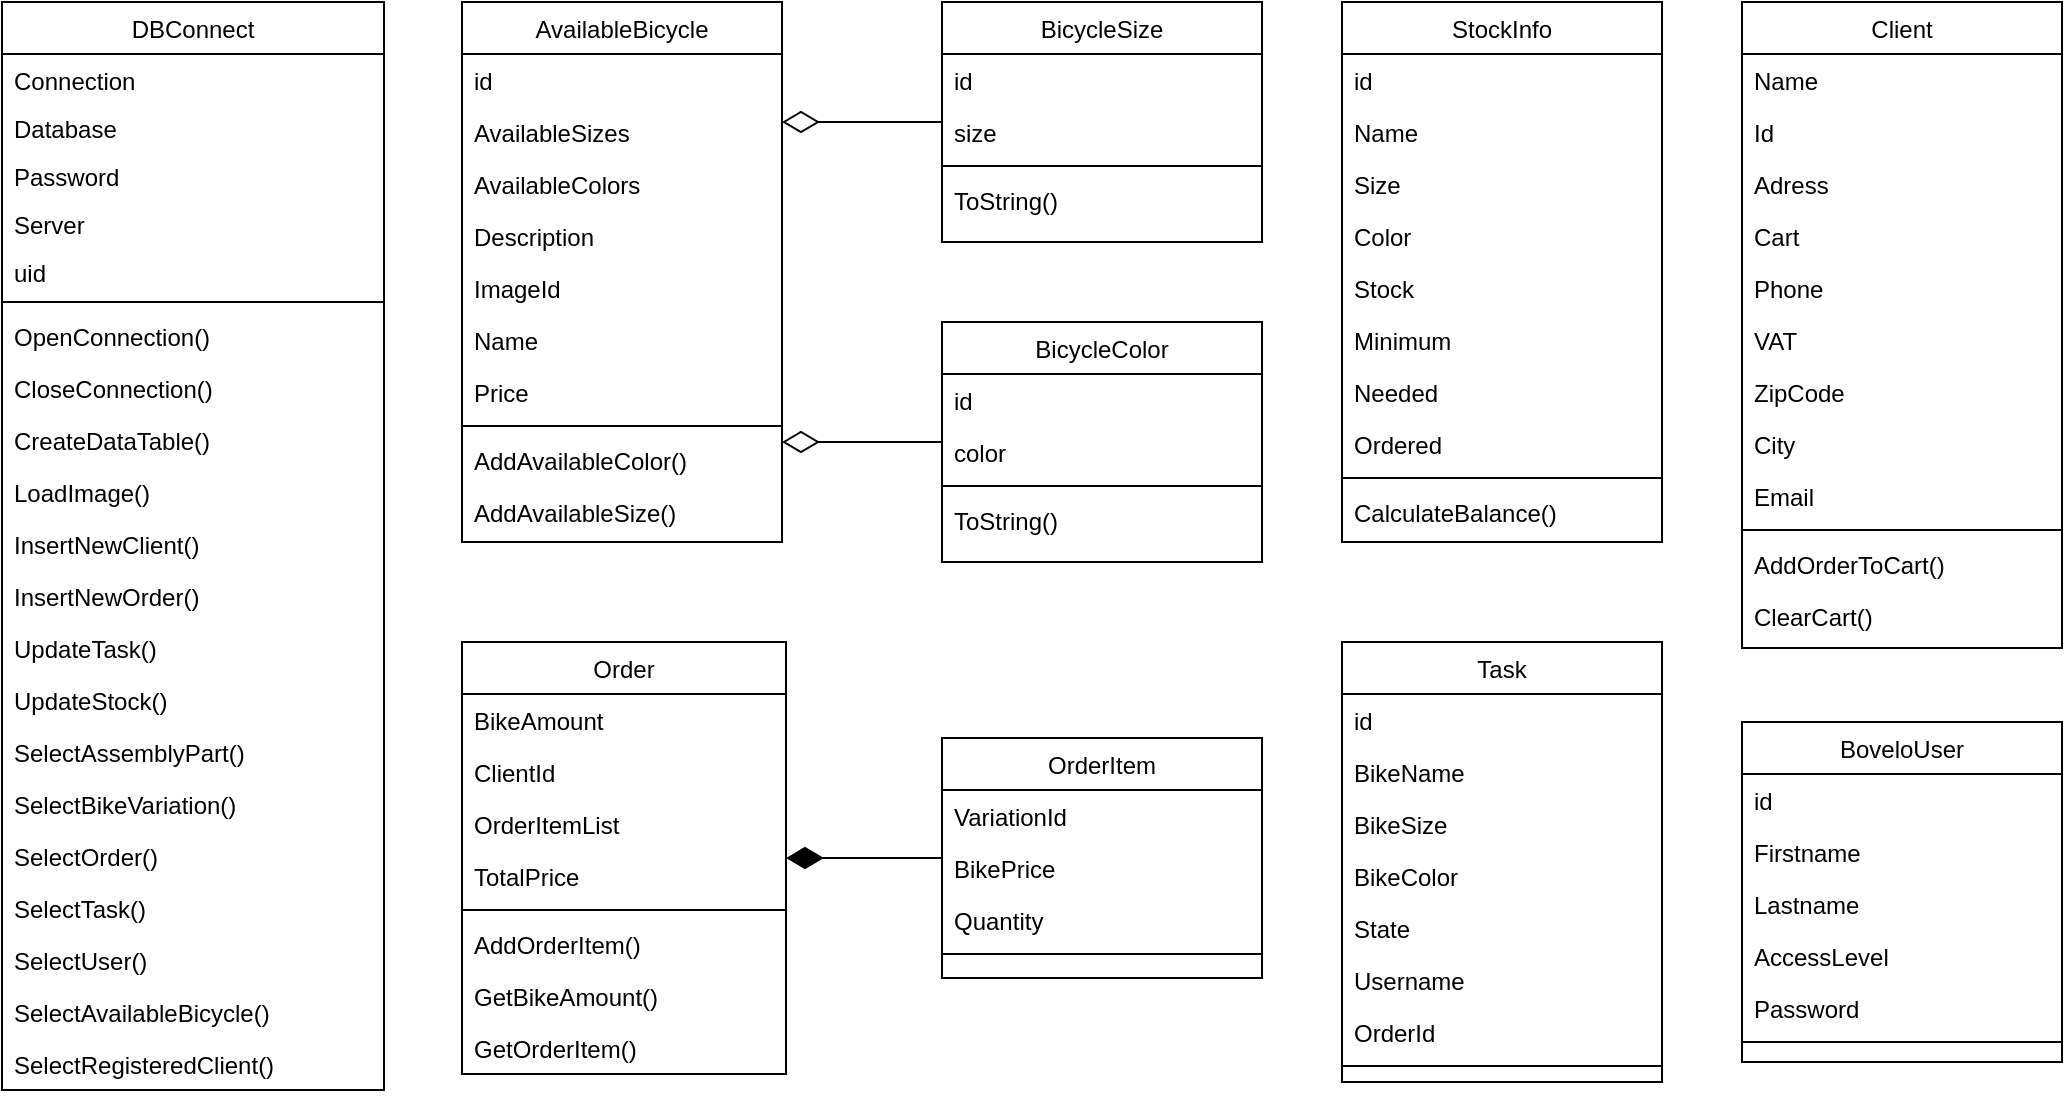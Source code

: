 <mxfile version="14.7.6" type="device"><diagram id="TsuMjqk_o8t8ko3_EDHS" name="Page-1"><mxGraphModel dx="2249" dy="794" grid="1" gridSize="10" guides="1" tooltips="1" connect="1" arrows="1" fold="1" page="1" pageScale="1" pageWidth="827" pageHeight="1169" math="0" shadow="0"><root><mxCell id="0"/><mxCell id="1" parent="0"/><mxCell id="QG2_ryyLEY-8s9da29vv-2" value="AvailableBicycle" style="swimlane;fontStyle=0;align=center;verticalAlign=top;childLayout=stackLayout;horizontal=1;startSize=26;horizontalStack=0;resizeParent=1;resizeLast=0;collapsible=1;marginBottom=0;rounded=0;shadow=0;strokeWidth=1;" parent="1" vertex="1"><mxGeometry x="-440" y="40" width="160" height="270" as="geometry"><mxRectangle x="230" y="140" width="160" height="26" as="alternateBounds"/></mxGeometry></mxCell><mxCell id="QG2_ryyLEY-8s9da29vv-3" value="id" style="text;align=left;verticalAlign=top;spacingLeft=4;spacingRight=4;overflow=hidden;rotatable=0;points=[[0,0.5],[1,0.5]];portConstraint=eastwest;" parent="QG2_ryyLEY-8s9da29vv-2" vertex="1"><mxGeometry y="26" width="160" height="26" as="geometry"/></mxCell><mxCell id="QG2_ryyLEY-8s9da29vv-4" value="AvailableSizes" style="text;align=left;verticalAlign=top;spacingLeft=4;spacingRight=4;overflow=hidden;rotatable=0;points=[[0,0.5],[1,0.5]];portConstraint=eastwest;rounded=0;shadow=0;html=0;" parent="QG2_ryyLEY-8s9da29vv-2" vertex="1"><mxGeometry y="52" width="160" height="26" as="geometry"/></mxCell><mxCell id="QG2_ryyLEY-8s9da29vv-5" value="AvailableColors" style="text;align=left;verticalAlign=top;spacingLeft=4;spacingRight=4;overflow=hidden;rotatable=0;points=[[0,0.5],[1,0.5]];portConstraint=eastwest;rounded=0;shadow=0;html=0;" parent="QG2_ryyLEY-8s9da29vv-2" vertex="1"><mxGeometry y="78" width="160" height="26" as="geometry"/></mxCell><mxCell id="QG2_ryyLEY-8s9da29vv-6" value="Description" style="text;align=left;verticalAlign=top;spacingLeft=4;spacingRight=4;overflow=hidden;rotatable=0;points=[[0,0.5],[1,0.5]];portConstraint=eastwest;rounded=0;shadow=0;html=0;" parent="QG2_ryyLEY-8s9da29vv-2" vertex="1"><mxGeometry y="104" width="160" height="26" as="geometry"/></mxCell><mxCell id="QG2_ryyLEY-8s9da29vv-7" value="ImageId" style="text;align=left;verticalAlign=top;spacingLeft=4;spacingRight=4;overflow=hidden;rotatable=0;points=[[0,0.5],[1,0.5]];portConstraint=eastwest;rounded=0;shadow=0;html=0;" parent="QG2_ryyLEY-8s9da29vv-2" vertex="1"><mxGeometry y="130" width="160" height="26" as="geometry"/></mxCell><mxCell id="QG2_ryyLEY-8s9da29vv-8" value="Name" style="text;align=left;verticalAlign=top;spacingLeft=4;spacingRight=4;overflow=hidden;rotatable=0;points=[[0,0.5],[1,0.5]];portConstraint=eastwest;rounded=0;shadow=0;html=0;" parent="QG2_ryyLEY-8s9da29vv-2" vertex="1"><mxGeometry y="156" width="160" height="26" as="geometry"/></mxCell><mxCell id="QG2_ryyLEY-8s9da29vv-9" value="Price" style="text;align=left;verticalAlign=top;spacingLeft=4;spacingRight=4;overflow=hidden;rotatable=0;points=[[0,0.5],[1,0.5]];portConstraint=eastwest;rounded=0;shadow=0;html=0;" parent="QG2_ryyLEY-8s9da29vv-2" vertex="1"><mxGeometry y="182" width="160" height="26" as="geometry"/></mxCell><mxCell id="QG2_ryyLEY-8s9da29vv-10" value="" style="line;html=1;strokeWidth=1;align=left;verticalAlign=middle;spacingTop=-1;spacingLeft=3;spacingRight=3;rotatable=0;labelPosition=right;points=[];portConstraint=eastwest;" parent="QG2_ryyLEY-8s9da29vv-2" vertex="1"><mxGeometry y="208" width="160" height="8" as="geometry"/></mxCell><mxCell id="0ALVkSoYf7D5jNdclY_--37" value="AddAvailableColor()" style="text;align=left;verticalAlign=top;spacingLeft=4;spacingRight=4;overflow=hidden;rotatable=0;points=[[0,0.5],[1,0.5]];portConstraint=eastwest;rounded=0;shadow=0;html=0;" parent="QG2_ryyLEY-8s9da29vv-2" vertex="1"><mxGeometry y="216" width="160" height="26" as="geometry"/></mxCell><mxCell id="0ALVkSoYf7D5jNdclY_--38" value="AddAvailableSize()" style="text;align=left;verticalAlign=top;spacingLeft=4;spacingRight=4;overflow=hidden;rotatable=0;points=[[0,0.5],[1,0.5]];portConstraint=eastwest;rounded=0;shadow=0;html=0;" parent="QG2_ryyLEY-8s9da29vv-2" vertex="1"><mxGeometry y="242" width="160" height="26" as="geometry"/></mxCell><mxCell id="QG2_ryyLEY-8s9da29vv-13" value="Client" style="swimlane;fontStyle=0;align=center;verticalAlign=top;childLayout=stackLayout;horizontal=1;startSize=26;horizontalStack=0;resizeParent=1;resizeLast=0;collapsible=1;marginBottom=0;rounded=0;shadow=0;strokeWidth=1;" parent="1" vertex="1"><mxGeometry x="200" y="40" width="160" height="323" as="geometry"><mxRectangle x="130" y="380" width="160" height="26" as="alternateBounds"/></mxGeometry></mxCell><mxCell id="QG2_ryyLEY-8s9da29vv-14" value="Name" style="text;align=left;verticalAlign=top;spacingLeft=4;spacingRight=4;overflow=hidden;rotatable=0;points=[[0,0.5],[1,0.5]];portConstraint=eastwest;" parent="QG2_ryyLEY-8s9da29vv-13" vertex="1"><mxGeometry y="26" width="160" height="26" as="geometry"/></mxCell><mxCell id="QG2_ryyLEY-8s9da29vv-15" value="Id" style="text;align=left;verticalAlign=top;spacingLeft=4;spacingRight=4;overflow=hidden;rotatable=0;points=[[0,0.5],[1,0.5]];portConstraint=eastwest;rounded=0;shadow=0;html=0;" parent="QG2_ryyLEY-8s9da29vv-13" vertex="1"><mxGeometry y="52" width="160" height="26" as="geometry"/></mxCell><mxCell id="QG2_ryyLEY-8s9da29vv-16" value="Adress" style="text;align=left;verticalAlign=top;spacingLeft=4;spacingRight=4;overflow=hidden;rotatable=0;points=[[0,0.5],[1,0.5]];portConstraint=eastwest;rounded=0;shadow=0;html=0;" parent="QG2_ryyLEY-8s9da29vv-13" vertex="1"><mxGeometry y="78" width="160" height="26" as="geometry"/></mxCell><mxCell id="0ALVkSoYf7D5jNdclY_--29" value="Cart" style="text;align=left;verticalAlign=top;spacingLeft=4;spacingRight=4;overflow=hidden;rotatable=0;points=[[0,0.5],[1,0.5]];portConstraint=eastwest;" parent="QG2_ryyLEY-8s9da29vv-13" vertex="1"><mxGeometry y="104" width="160" height="26" as="geometry"/></mxCell><mxCell id="0ALVkSoYf7D5jNdclY_--30" value="Phone" style="text;align=left;verticalAlign=top;spacingLeft=4;spacingRight=4;overflow=hidden;rotatable=0;points=[[0,0.5],[1,0.5]];portConstraint=eastwest;" parent="QG2_ryyLEY-8s9da29vv-13" vertex="1"><mxGeometry y="130" width="160" height="26" as="geometry"/></mxCell><mxCell id="0ALVkSoYf7D5jNdclY_--31" value="VAT" style="text;align=left;verticalAlign=top;spacingLeft=4;spacingRight=4;overflow=hidden;rotatable=0;points=[[0,0.5],[1,0.5]];portConstraint=eastwest;" parent="QG2_ryyLEY-8s9da29vv-13" vertex="1"><mxGeometry y="156" width="160" height="26" as="geometry"/></mxCell><mxCell id="0ALVkSoYf7D5jNdclY_--32" value="ZipCode" style="text;align=left;verticalAlign=top;spacingLeft=4;spacingRight=4;overflow=hidden;rotatable=0;points=[[0,0.5],[1,0.5]];portConstraint=eastwest;" parent="QG2_ryyLEY-8s9da29vv-13" vertex="1"><mxGeometry y="182" width="160" height="26" as="geometry"/></mxCell><mxCell id="0ALVkSoYf7D5jNdclY_--33" value="City" style="text;align=left;verticalAlign=top;spacingLeft=4;spacingRight=4;overflow=hidden;rotatable=0;points=[[0,0.5],[1,0.5]];portConstraint=eastwest;" parent="QG2_ryyLEY-8s9da29vv-13" vertex="1"><mxGeometry y="208" width="160" height="26" as="geometry"/></mxCell><mxCell id="0ALVkSoYf7D5jNdclY_--34" value="Email" style="text;align=left;verticalAlign=top;spacingLeft=4;spacingRight=4;overflow=hidden;rotatable=0;points=[[0,0.5],[1,0.5]];portConstraint=eastwest;" parent="QG2_ryyLEY-8s9da29vv-13" vertex="1"><mxGeometry y="234" width="160" height="26" as="geometry"/></mxCell><mxCell id="QG2_ryyLEY-8s9da29vv-23" value="" style="line;html=1;strokeWidth=1;align=left;verticalAlign=middle;spacingTop=-1;spacingLeft=3;spacingRight=3;rotatable=0;labelPosition=right;points=[];portConstraint=eastwest;" parent="QG2_ryyLEY-8s9da29vv-13" vertex="1"><mxGeometry y="260" width="160" height="8" as="geometry"/></mxCell><mxCell id="0ALVkSoYf7D5jNdclY_--35" value="AddOrderToCart()" style="text;align=left;verticalAlign=top;spacingLeft=4;spacingRight=4;overflow=hidden;rotatable=0;points=[[0,0.5],[1,0.5]];portConstraint=eastwest;" parent="QG2_ryyLEY-8s9da29vv-13" vertex="1"><mxGeometry y="268" width="160" height="26" as="geometry"/></mxCell><mxCell id="0ALVkSoYf7D5jNdclY_--36" value="ClearCart()" style="text;align=left;verticalAlign=top;spacingLeft=4;spacingRight=4;overflow=hidden;rotatable=0;points=[[0,0.5],[1,0.5]];portConstraint=eastwest;" parent="QG2_ryyLEY-8s9da29vv-13" vertex="1"><mxGeometry y="294" width="160" height="26" as="geometry"/></mxCell><mxCell id="QG2_ryyLEY-8s9da29vv-26" value="OrderItem" style="swimlane;fontStyle=0;align=center;verticalAlign=top;childLayout=stackLayout;horizontal=1;startSize=26;horizontalStack=0;resizeParent=1;resizeLast=0;collapsible=1;marginBottom=0;rounded=0;shadow=0;strokeWidth=1;" parent="1" vertex="1"><mxGeometry x="-200" y="408" width="160" height="120" as="geometry"><mxRectangle x="550" y="140" width="160" height="26" as="alternateBounds"/></mxGeometry></mxCell><mxCell id="QG2_ryyLEY-8s9da29vv-27" value="VariationId" style="text;align=left;verticalAlign=top;spacingLeft=4;spacingRight=4;overflow=hidden;rotatable=0;points=[[0,0.5],[1,0.5]];portConstraint=eastwest;rounded=0;shadow=0;html=0;" parent="QG2_ryyLEY-8s9da29vv-26" vertex="1"><mxGeometry y="26" width="160" height="26" as="geometry"/></mxCell><mxCell id="QG2_ryyLEY-8s9da29vv-28" value="BikePrice" style="text;align=left;verticalAlign=top;spacingLeft=4;spacingRight=4;overflow=hidden;rotatable=0;points=[[0,0.5],[1,0.5]];portConstraint=eastwest;rounded=0;shadow=0;html=0;" parent="QG2_ryyLEY-8s9da29vv-26" vertex="1"><mxGeometry y="52" width="160" height="26" as="geometry"/></mxCell><mxCell id="QG2_ryyLEY-8s9da29vv-30" value="Quantity" style="text;align=left;verticalAlign=top;spacingLeft=4;spacingRight=4;overflow=hidden;rotatable=0;points=[[0,0.5],[1,0.5]];portConstraint=eastwest;" parent="QG2_ryyLEY-8s9da29vv-26" vertex="1"><mxGeometry y="78" width="160" height="26" as="geometry"/></mxCell><mxCell id="QG2_ryyLEY-8s9da29vv-33" value="" style="line;html=1;strokeWidth=1;align=left;verticalAlign=middle;spacingTop=-1;spacingLeft=3;spacingRight=3;rotatable=0;labelPosition=right;points=[];portConstraint=eastwest;" parent="QG2_ryyLEY-8s9da29vv-26" vertex="1"><mxGeometry y="104" width="160" height="8" as="geometry"/></mxCell><mxCell id="wC6MNyjs0IfiuCmdOEDi-1" style="edgeStyle=orthogonalEdgeStyle;rounded=0;orthogonalLoop=1;jettySize=auto;html=1;endArrow=none;endFill=0;startArrow=diamondThin;startFill=1;startSize=16;" parent="1" source="QG2_ryyLEY-8s9da29vv-34" target="QG2_ryyLEY-8s9da29vv-26" edge="1"><mxGeometry relative="1" as="geometry"/></mxCell><mxCell id="QG2_ryyLEY-8s9da29vv-34" value="Order" style="swimlane;fontStyle=0;align=center;verticalAlign=top;childLayout=stackLayout;horizontal=1;startSize=26;horizontalStack=0;resizeParent=1;resizeLast=0;collapsible=1;marginBottom=0;rounded=0;shadow=0;strokeWidth=1;" parent="1" vertex="1"><mxGeometry x="-440" y="360" width="162" height="216" as="geometry"><mxRectangle x="550" y="140" width="160" height="26" as="alternateBounds"/></mxGeometry></mxCell><mxCell id="QG2_ryyLEY-8s9da29vv-35" value="BikeAmount" style="text;align=left;verticalAlign=top;spacingLeft=4;spacingRight=4;overflow=hidden;rotatable=0;points=[[0,0.5],[1,0.5]];portConstraint=eastwest;rounded=0;shadow=0;html=0;" parent="QG2_ryyLEY-8s9da29vv-34" vertex="1"><mxGeometry y="26" width="162" height="26" as="geometry"/></mxCell><mxCell id="0ALVkSoYf7D5jNdclY_--18" value="ClientId" style="text;align=left;verticalAlign=top;spacingLeft=4;spacingRight=4;overflow=hidden;rotatable=0;points=[[0,0.5],[1,0.5]];portConstraint=eastwest;rounded=0;shadow=0;html=0;" parent="QG2_ryyLEY-8s9da29vv-34" vertex="1"><mxGeometry y="52" width="162" height="26" as="geometry"/></mxCell><mxCell id="0ALVkSoYf7D5jNdclY_--19" value="OrderItemList" style="text;align=left;verticalAlign=top;spacingLeft=4;spacingRight=4;overflow=hidden;rotatable=0;points=[[0,0.5],[1,0.5]];portConstraint=eastwest;rounded=0;shadow=0;html=0;" parent="QG2_ryyLEY-8s9da29vv-34" vertex="1"><mxGeometry y="78" width="162" height="26" as="geometry"/></mxCell><mxCell id="QG2_ryyLEY-8s9da29vv-38" value="TotalPrice" style="text;align=left;verticalAlign=top;spacingLeft=4;spacingRight=4;overflow=hidden;rotatable=0;points=[[0,0.5],[1,0.5]];portConstraint=eastwest;rounded=0;shadow=0;html=0;" parent="QG2_ryyLEY-8s9da29vv-34" vertex="1"><mxGeometry y="104" width="162" height="26" as="geometry"/></mxCell><mxCell id="QG2_ryyLEY-8s9da29vv-39" value="" style="line;html=1;strokeWidth=1;align=left;verticalAlign=middle;spacingTop=-1;spacingLeft=3;spacingRight=3;rotatable=0;labelPosition=right;points=[];portConstraint=eastwest;" parent="QG2_ryyLEY-8s9da29vv-34" vertex="1"><mxGeometry y="130" width="162" height="8" as="geometry"/></mxCell><mxCell id="0ALVkSoYf7D5jNdclY_--20" value="AddOrderItem()" style="text;align=left;verticalAlign=top;spacingLeft=4;spacingRight=4;overflow=hidden;rotatable=0;points=[[0,0.5],[1,0.5]];portConstraint=eastwest;rounded=0;shadow=0;html=0;" parent="QG2_ryyLEY-8s9da29vv-34" vertex="1"><mxGeometry y="138" width="162" height="26" as="geometry"/></mxCell><mxCell id="0ALVkSoYf7D5jNdclY_--21" value="GetBikeAmount()" style="text;align=left;verticalAlign=top;spacingLeft=4;spacingRight=4;overflow=hidden;rotatable=0;points=[[0,0.5],[1,0.5]];portConstraint=eastwest;rounded=0;shadow=0;html=0;" parent="QG2_ryyLEY-8s9da29vv-34" vertex="1"><mxGeometry y="164" width="162" height="26" as="geometry"/></mxCell><mxCell id="0ALVkSoYf7D5jNdclY_--22" value="GetOrderItem()" style="text;align=left;verticalAlign=top;spacingLeft=4;spacingRight=4;overflow=hidden;rotatable=0;points=[[0,0.5],[1,0.5]];portConstraint=eastwest;rounded=0;shadow=0;html=0;" parent="QG2_ryyLEY-8s9da29vv-34" vertex="1"><mxGeometry y="190" width="162" height="26" as="geometry"/></mxCell><mxCell id="QG2_ryyLEY-8s9da29vv-43" value="BoveloUser" style="swimlane;fontStyle=0;align=center;verticalAlign=top;childLayout=stackLayout;horizontal=1;startSize=26;horizontalStack=0;resizeParent=1;resizeLast=0;collapsible=1;marginBottom=0;rounded=0;shadow=0;strokeWidth=1;" parent="1" vertex="1"><mxGeometry x="200" y="400" width="160" height="170" as="geometry"><mxRectangle x="130" y="380" width="160" height="26" as="alternateBounds"/></mxGeometry></mxCell><mxCell id="QG2_ryyLEY-8s9da29vv-46" value="id" style="text;align=left;verticalAlign=top;spacingLeft=4;spacingRight=4;overflow=hidden;rotatable=0;points=[[0,0.5],[1,0.5]];portConstraint=eastwest;rounded=0;shadow=0;html=0;" parent="QG2_ryyLEY-8s9da29vv-43" vertex="1"><mxGeometry y="26" width="160" height="26" as="geometry"/></mxCell><mxCell id="QG2_ryyLEY-8s9da29vv-44" value="Firstname" style="text;align=left;verticalAlign=top;spacingLeft=4;spacingRight=4;overflow=hidden;rotatable=0;points=[[0,0.5],[1,0.5]];portConstraint=eastwest;" parent="QG2_ryyLEY-8s9da29vv-43" vertex="1"><mxGeometry y="52" width="160" height="26" as="geometry"/></mxCell><mxCell id="0ALVkSoYf7D5jNdclY_--27" value="Lastname" style="text;align=left;verticalAlign=top;spacingLeft=4;spacingRight=4;overflow=hidden;rotatable=0;points=[[0,0.5],[1,0.5]];portConstraint=eastwest;" parent="QG2_ryyLEY-8s9da29vv-43" vertex="1"><mxGeometry y="78" width="160" height="26" as="geometry"/></mxCell><mxCell id="0ALVkSoYf7D5jNdclY_--28" value="AccessLevel" style="text;align=left;verticalAlign=top;spacingLeft=4;spacingRight=4;overflow=hidden;rotatable=0;points=[[0,0.5],[1,0.5]];portConstraint=eastwest;" parent="QG2_ryyLEY-8s9da29vv-43" vertex="1"><mxGeometry y="104" width="160" height="26" as="geometry"/></mxCell><mxCell id="QG2_ryyLEY-8s9da29vv-48" value="Password" style="text;align=left;verticalAlign=top;spacingLeft=4;spacingRight=4;overflow=hidden;rotatable=0;points=[[0,0.5],[1,0.5]];portConstraint=eastwest;rounded=0;shadow=0;html=0;" parent="QG2_ryyLEY-8s9da29vv-43" vertex="1"><mxGeometry y="130" width="160" height="26" as="geometry"/></mxCell><mxCell id="QG2_ryyLEY-8s9da29vv-49" value="" style="line;html=1;strokeWidth=1;align=left;verticalAlign=middle;spacingTop=-1;spacingLeft=3;spacingRight=3;rotatable=0;labelPosition=right;points=[];portConstraint=eastwest;" parent="QG2_ryyLEY-8s9da29vv-43" vertex="1"><mxGeometry y="156" width="160" height="8" as="geometry"/></mxCell><mxCell id="QG2_ryyLEY-8s9da29vv-75" value="Task" style="swimlane;fontStyle=0;align=center;verticalAlign=top;childLayout=stackLayout;horizontal=1;startSize=26;horizontalStack=0;resizeParent=1;resizeLast=0;collapsible=1;marginBottom=0;rounded=0;shadow=0;strokeWidth=1;" parent="1" vertex="1"><mxGeometry y="360" width="160" height="220" as="geometry"><mxRectangle x="130" y="380" width="160" height="26" as="alternateBounds"/></mxGeometry></mxCell><mxCell id="0ALVkSoYf7D5jNdclY_--24" value="id" style="text;align=left;verticalAlign=top;spacingLeft=4;spacingRight=4;overflow=hidden;rotatable=0;points=[[0,0.5],[1,0.5]];portConstraint=eastwest;rounded=0;shadow=0;html=0;" parent="QG2_ryyLEY-8s9da29vv-75" vertex="1"><mxGeometry y="26" width="160" height="26" as="geometry"/></mxCell><mxCell id="0ALVkSoYf7D5jNdclY_--23" value="BikeName" style="text;align=left;verticalAlign=top;spacingLeft=4;spacingRight=4;overflow=hidden;rotatable=0;points=[[0,0.5],[1,0.5]];portConstraint=eastwest;" parent="QG2_ryyLEY-8s9da29vv-75" vertex="1"><mxGeometry y="52" width="160" height="26" as="geometry"/></mxCell><mxCell id="QG2_ryyLEY-8s9da29vv-78" value="BikeSize" style="text;align=left;verticalAlign=top;spacingLeft=4;spacingRight=4;overflow=hidden;rotatable=0;points=[[0,0.5],[1,0.5]];portConstraint=eastwest;rounded=0;shadow=0;html=0;" parent="QG2_ryyLEY-8s9da29vv-75" vertex="1"><mxGeometry y="78" width="160" height="26" as="geometry"/></mxCell><mxCell id="QG2_ryyLEY-8s9da29vv-76" value="BikeColor" style="text;align=left;verticalAlign=top;spacingLeft=4;spacingRight=4;overflow=hidden;rotatable=0;points=[[0,0.5],[1,0.5]];portConstraint=eastwest;" parent="QG2_ryyLEY-8s9da29vv-75" vertex="1"><mxGeometry y="104" width="160" height="26" as="geometry"/></mxCell><mxCell id="0ALVkSoYf7D5jNdclY_--25" value="State" style="text;align=left;verticalAlign=top;spacingLeft=4;spacingRight=4;overflow=hidden;rotatable=0;points=[[0,0.5],[1,0.5]];portConstraint=eastwest;rounded=0;shadow=0;html=0;" parent="QG2_ryyLEY-8s9da29vv-75" vertex="1"><mxGeometry y="130" width="160" height="26" as="geometry"/></mxCell><mxCell id="0ALVkSoYf7D5jNdclY_--26" value="Username" style="text;align=left;verticalAlign=top;spacingLeft=4;spacingRight=4;overflow=hidden;rotatable=0;points=[[0,0.5],[1,0.5]];portConstraint=eastwest;rounded=0;shadow=0;html=0;" parent="QG2_ryyLEY-8s9da29vv-75" vertex="1"><mxGeometry y="156" width="160" height="26" as="geometry"/></mxCell><mxCell id="QG2_ryyLEY-8s9da29vv-82" value="OrderId" style="text;align=left;verticalAlign=top;spacingLeft=4;spacingRight=4;overflow=hidden;rotatable=0;points=[[0,0.5],[1,0.5]];portConstraint=eastwest;rounded=0;shadow=0;html=0;" parent="QG2_ryyLEY-8s9da29vv-75" vertex="1"><mxGeometry y="182" width="160" height="26" as="geometry"/></mxCell><mxCell id="QG2_ryyLEY-8s9da29vv-83" value="" style="line;html=1;strokeWidth=1;align=left;verticalAlign=middle;spacingTop=-1;spacingLeft=3;spacingRight=3;rotatable=0;labelPosition=right;points=[];portConstraint=eastwest;" parent="QG2_ryyLEY-8s9da29vv-75" vertex="1"><mxGeometry y="208" width="160" height="8" as="geometry"/></mxCell><mxCell id="0ALVkSoYf7D5jNdclY_--1" value="StockInfo" style="swimlane;fontStyle=0;align=center;verticalAlign=top;childLayout=stackLayout;horizontal=1;startSize=26;horizontalStack=0;resizeParent=1;resizeLast=0;collapsible=1;marginBottom=0;rounded=0;shadow=0;strokeWidth=1;" parent="1" vertex="1"><mxGeometry y="40" width="160" height="270" as="geometry"><mxRectangle x="550" y="140" width="160" height="26" as="alternateBounds"/></mxGeometry></mxCell><mxCell id="0ALVkSoYf7D5jNdclY_--2" value="id" style="text;align=left;verticalAlign=top;spacingLeft=4;spacingRight=4;overflow=hidden;rotatable=0;points=[[0,0.5],[1,0.5]];portConstraint=eastwest;rounded=0;shadow=0;html=0;" parent="0ALVkSoYf7D5jNdclY_--1" vertex="1"><mxGeometry y="26" width="160" height="26" as="geometry"/></mxCell><mxCell id="0ALVkSoYf7D5jNdclY_--11" value="Name" style="text;align=left;verticalAlign=top;spacingLeft=4;spacingRight=4;overflow=hidden;rotatable=0;points=[[0,0.5],[1,0.5]];portConstraint=eastwest;rounded=0;shadow=0;html=0;" parent="0ALVkSoYf7D5jNdclY_--1" vertex="1"><mxGeometry y="52" width="160" height="26" as="geometry"/></mxCell><mxCell id="0ALVkSoYf7D5jNdclY_--10" value="Size" style="text;align=left;verticalAlign=top;spacingLeft=4;spacingRight=4;overflow=hidden;rotatable=0;points=[[0,0.5],[1,0.5]];portConstraint=eastwest;rounded=0;shadow=0;html=0;" parent="0ALVkSoYf7D5jNdclY_--1" vertex="1"><mxGeometry y="78" width="160" height="26" as="geometry"/></mxCell><mxCell id="0ALVkSoYf7D5jNdclY_--3" value="Color" style="text;align=left;verticalAlign=top;spacingLeft=4;spacingRight=4;overflow=hidden;rotatable=0;points=[[0,0.5],[1,0.5]];portConstraint=eastwest;rounded=0;shadow=0;html=0;" parent="0ALVkSoYf7D5jNdclY_--1" vertex="1"><mxGeometry y="104" width="160" height="26" as="geometry"/></mxCell><mxCell id="0ALVkSoYf7D5jNdclY_--12" value="Stock" style="text;align=left;verticalAlign=top;spacingLeft=4;spacingRight=4;overflow=hidden;rotatable=0;points=[[0,0.5],[1,0.5]];portConstraint=eastwest;rounded=0;shadow=0;html=0;" parent="0ALVkSoYf7D5jNdclY_--1" vertex="1"><mxGeometry y="130" width="160" height="26" as="geometry"/></mxCell><mxCell id="0ALVkSoYf7D5jNdclY_--13" value="Minimum" style="text;align=left;verticalAlign=top;spacingLeft=4;spacingRight=4;overflow=hidden;rotatable=0;points=[[0,0.5],[1,0.5]];portConstraint=eastwest;rounded=0;shadow=0;html=0;" parent="0ALVkSoYf7D5jNdclY_--1" vertex="1"><mxGeometry y="156" width="160" height="26" as="geometry"/></mxCell><mxCell id="0ALVkSoYf7D5jNdclY_--15" value="Needed" style="text;align=left;verticalAlign=top;spacingLeft=4;spacingRight=4;overflow=hidden;rotatable=0;points=[[0,0.5],[1,0.5]];portConstraint=eastwest;rounded=0;shadow=0;html=0;" parent="0ALVkSoYf7D5jNdclY_--1" vertex="1"><mxGeometry y="182" width="160" height="26" as="geometry"/></mxCell><mxCell id="0ALVkSoYf7D5jNdclY_--14" value="Ordered" style="text;align=left;verticalAlign=top;spacingLeft=4;spacingRight=4;overflow=hidden;rotatable=0;points=[[0,0.5],[1,0.5]];portConstraint=eastwest;rounded=0;shadow=0;html=0;" parent="0ALVkSoYf7D5jNdclY_--1" vertex="1"><mxGeometry y="208" width="160" height="26" as="geometry"/></mxCell><mxCell id="0ALVkSoYf7D5jNdclY_--6" value="" style="line;html=1;strokeWidth=1;align=left;verticalAlign=middle;spacingTop=-1;spacingLeft=3;spacingRight=3;rotatable=0;labelPosition=right;points=[];portConstraint=eastwest;" parent="0ALVkSoYf7D5jNdclY_--1" vertex="1"><mxGeometry y="234" width="160" height="8" as="geometry"/></mxCell><mxCell id="0ALVkSoYf7D5jNdclY_--17" value="CalculateBalance()" style="text;align=left;verticalAlign=top;spacingLeft=4;spacingRight=4;overflow=hidden;rotatable=0;points=[[0,0.5],[1,0.5]];portConstraint=eastwest;rounded=0;shadow=0;html=0;" parent="0ALVkSoYf7D5jNdclY_--1" vertex="1"><mxGeometry y="242" width="160" height="26" as="geometry"/></mxCell><mxCell id="0ALVkSoYf7D5jNdclY_--39" value="DBConnect" style="swimlane;fontStyle=0;align=center;verticalAlign=top;childLayout=stackLayout;horizontal=1;startSize=26;horizontalStack=0;resizeParent=1;resizeLast=0;collapsible=1;marginBottom=0;rounded=0;shadow=0;strokeWidth=1;" parent="1" vertex="1"><mxGeometry x="-670" y="40" width="191" height="544" as="geometry"><mxRectangle x="340" y="380" width="170" height="26" as="alternateBounds"/></mxGeometry></mxCell><mxCell id="0ALVkSoYf7D5jNdclY_--40" value="Connection&#10;" style="text;align=left;verticalAlign=top;spacingLeft=4;spacingRight=4;overflow=hidden;rotatable=0;points=[[0,0.5],[1,0.5]];portConstraint=eastwest;" parent="0ALVkSoYf7D5jNdclY_--39" vertex="1"><mxGeometry y="26" width="191" height="24" as="geometry"/></mxCell><mxCell id="0ALVkSoYf7D5jNdclY_--62" value="Database" style="text;align=left;verticalAlign=top;spacingLeft=4;spacingRight=4;overflow=hidden;rotatable=0;points=[[0,0.5],[1,0.5]];portConstraint=eastwest;" parent="0ALVkSoYf7D5jNdclY_--39" vertex="1"><mxGeometry y="50" width="191" height="24" as="geometry"/></mxCell><mxCell id="0ALVkSoYf7D5jNdclY_--63" value="Password" style="text;align=left;verticalAlign=top;spacingLeft=4;spacingRight=4;overflow=hidden;rotatable=0;points=[[0,0.5],[1,0.5]];portConstraint=eastwest;" parent="0ALVkSoYf7D5jNdclY_--39" vertex="1"><mxGeometry y="74" width="191" height="24" as="geometry"/></mxCell><mxCell id="0ALVkSoYf7D5jNdclY_--64" value="Server" style="text;align=left;verticalAlign=top;spacingLeft=4;spacingRight=4;overflow=hidden;rotatable=0;points=[[0,0.5],[1,0.5]];portConstraint=eastwest;" parent="0ALVkSoYf7D5jNdclY_--39" vertex="1"><mxGeometry y="98" width="191" height="24" as="geometry"/></mxCell><mxCell id="0ALVkSoYf7D5jNdclY_--65" value="uid" style="text;align=left;verticalAlign=top;spacingLeft=4;spacingRight=4;overflow=hidden;rotatable=0;points=[[0,0.5],[1,0.5]];portConstraint=eastwest;" parent="0ALVkSoYf7D5jNdclY_--39" vertex="1"><mxGeometry y="122" width="191" height="24" as="geometry"/></mxCell><mxCell id="0ALVkSoYf7D5jNdclY_--45" value="" style="line;html=1;strokeWidth=1;align=left;verticalAlign=middle;spacingTop=-1;spacingLeft=3;spacingRight=3;rotatable=0;labelPosition=right;points=[];portConstraint=eastwest;" parent="0ALVkSoYf7D5jNdclY_--39" vertex="1"><mxGeometry y="146" width="191" height="8" as="geometry"/></mxCell><mxCell id="0ALVkSoYf7D5jNdclY_--67" value="OpenConnection()" style="text;align=left;verticalAlign=top;spacingLeft=4;spacingRight=4;overflow=hidden;rotatable=0;points=[[0,0.5],[1,0.5]];portConstraint=eastwest;" parent="0ALVkSoYf7D5jNdclY_--39" vertex="1"><mxGeometry y="154" width="191" height="26" as="geometry"/></mxCell><mxCell id="0ALVkSoYf7D5jNdclY_--66" value="CloseConnection()" style="text;align=left;verticalAlign=top;spacingLeft=4;spacingRight=4;overflow=hidden;rotatable=0;points=[[0,0.5],[1,0.5]];portConstraint=eastwest;" parent="0ALVkSoYf7D5jNdclY_--39" vertex="1"><mxGeometry y="180" width="191" height="26" as="geometry"/></mxCell><mxCell id="0ALVkSoYf7D5jNdclY_--48" value="CreateDataTable()" style="text;align=left;verticalAlign=top;spacingLeft=4;spacingRight=4;overflow=hidden;rotatable=0;points=[[0,0.5],[1,0.5]];portConstraint=eastwest;" parent="0ALVkSoYf7D5jNdclY_--39" vertex="1"><mxGeometry y="206" width="191" height="26" as="geometry"/></mxCell><mxCell id="0ALVkSoYf7D5jNdclY_--70" value="LoadImage()" style="text;align=left;verticalAlign=top;spacingLeft=4;spacingRight=4;overflow=hidden;rotatable=0;points=[[0,0.5],[1,0.5]];portConstraint=eastwest;" parent="0ALVkSoYf7D5jNdclY_--39" vertex="1"><mxGeometry y="232" width="191" height="26" as="geometry"/></mxCell><mxCell id="0ALVkSoYf7D5jNdclY_--68" value="InsertNewClient()" style="text;align=left;verticalAlign=top;spacingLeft=4;spacingRight=4;overflow=hidden;rotatable=0;points=[[0,0.5],[1,0.5]];portConstraint=eastwest;" parent="0ALVkSoYf7D5jNdclY_--39" vertex="1"><mxGeometry y="258" width="191" height="26" as="geometry"/></mxCell><mxCell id="0ALVkSoYf7D5jNdclY_--69" value="InsertNewOrder()" style="text;align=left;verticalAlign=top;spacingLeft=4;spacingRight=4;overflow=hidden;rotatable=0;points=[[0,0.5],[1,0.5]];portConstraint=eastwest;" parent="0ALVkSoYf7D5jNdclY_--39" vertex="1"><mxGeometry y="284" width="191" height="26" as="geometry"/></mxCell><mxCell id="0ALVkSoYf7D5jNdclY_--71" value="UpdateTask()" style="text;align=left;verticalAlign=top;spacingLeft=4;spacingRight=4;overflow=hidden;rotatable=0;points=[[0,0.5],[1,0.5]];portConstraint=eastwest;" parent="0ALVkSoYf7D5jNdclY_--39" vertex="1"><mxGeometry y="310" width="191" height="26" as="geometry"/></mxCell><mxCell id="0ALVkSoYf7D5jNdclY_--78" value="UpdateStock()" style="text;align=left;verticalAlign=top;spacingLeft=4;spacingRight=4;overflow=hidden;rotatable=0;points=[[0,0.5],[1,0.5]];portConstraint=eastwest;" parent="0ALVkSoYf7D5jNdclY_--39" vertex="1"><mxGeometry y="336" width="191" height="26" as="geometry"/></mxCell><mxCell id="0ALVkSoYf7D5jNdclY_--79" value="SelectAssemblyPart()" style="text;align=left;verticalAlign=top;spacingLeft=4;spacingRight=4;overflow=hidden;rotatable=0;points=[[0,0.5],[1,0.5]];portConstraint=eastwest;" parent="0ALVkSoYf7D5jNdclY_--39" vertex="1"><mxGeometry y="362" width="191" height="26" as="geometry"/></mxCell><mxCell id="0ALVkSoYf7D5jNdclY_--80" value="SelectBikeVariation()" style="text;align=left;verticalAlign=top;spacingLeft=4;spacingRight=4;overflow=hidden;rotatable=0;points=[[0,0.5],[1,0.5]];portConstraint=eastwest;" parent="0ALVkSoYf7D5jNdclY_--39" vertex="1"><mxGeometry y="388" width="191" height="26" as="geometry"/></mxCell><mxCell id="0ALVkSoYf7D5jNdclY_--72" value="SelectOrder()" style="text;align=left;verticalAlign=top;spacingLeft=4;spacingRight=4;overflow=hidden;rotatable=0;points=[[0,0.5],[1,0.5]];portConstraint=eastwest;" parent="0ALVkSoYf7D5jNdclY_--39" vertex="1"><mxGeometry y="414" width="191" height="26" as="geometry"/></mxCell><mxCell id="0ALVkSoYf7D5jNdclY_--73" value="SelectTask()" style="text;align=left;verticalAlign=top;spacingLeft=4;spacingRight=4;overflow=hidden;rotatable=0;points=[[0,0.5],[1,0.5]];portConstraint=eastwest;" parent="0ALVkSoYf7D5jNdclY_--39" vertex="1"><mxGeometry y="440" width="191" height="26" as="geometry"/></mxCell><mxCell id="0ALVkSoYf7D5jNdclY_--74" value="SelectUser()" style="text;align=left;verticalAlign=top;spacingLeft=4;spacingRight=4;overflow=hidden;rotatable=0;points=[[0,0.5],[1,0.5]];portConstraint=eastwest;" parent="0ALVkSoYf7D5jNdclY_--39" vertex="1"><mxGeometry y="466" width="191" height="26" as="geometry"/></mxCell><mxCell id="0ALVkSoYf7D5jNdclY_--75" value="SelectAvailableBicycle()" style="text;align=left;verticalAlign=top;spacingLeft=4;spacingRight=4;overflow=hidden;rotatable=0;points=[[0,0.5],[1,0.5]];portConstraint=eastwest;" parent="0ALVkSoYf7D5jNdclY_--39" vertex="1"><mxGeometry y="492" width="191" height="26" as="geometry"/></mxCell><mxCell id="0ALVkSoYf7D5jNdclY_--76" value="SelectRegisteredClient()" style="text;align=left;verticalAlign=top;spacingLeft=4;spacingRight=4;overflow=hidden;rotatable=0;points=[[0,0.5],[1,0.5]];portConstraint=eastwest;" parent="0ALVkSoYf7D5jNdclY_--39" vertex="1"><mxGeometry y="518" width="191" height="26" as="geometry"/></mxCell><mxCell id="b-nqsrUIRrcm-qXKe5dL-19" style="edgeStyle=orthogonalEdgeStyle;rounded=0;orthogonalLoop=1;jettySize=auto;html=1;endArrow=diamondThin;endFill=0;endSize=16;entryX=1;entryY=0.154;entryDx=0;entryDy=0;entryPerimeter=0;" edge="1" parent="1" source="b-nqsrUIRrcm-qXKe5dL-1" target="0ALVkSoYf7D5jNdclY_--37"><mxGeometry relative="1" as="geometry"/></mxCell><mxCell id="b-nqsrUIRrcm-qXKe5dL-1" value="BicycleColor" style="swimlane;fontStyle=0;align=center;verticalAlign=top;childLayout=stackLayout;horizontal=1;startSize=26;horizontalStack=0;resizeParent=1;resizeLast=0;collapsible=1;marginBottom=0;rounded=0;shadow=0;strokeWidth=1;" vertex="1" parent="1"><mxGeometry x="-200" y="200" width="160" height="120" as="geometry"><mxRectangle x="230" y="140" width="160" height="26" as="alternateBounds"/></mxGeometry></mxCell><mxCell id="b-nqsrUIRrcm-qXKe5dL-2" value="id" style="text;align=left;verticalAlign=top;spacingLeft=4;spacingRight=4;overflow=hidden;rotatable=0;points=[[0,0.5],[1,0.5]];portConstraint=eastwest;" vertex="1" parent="b-nqsrUIRrcm-qXKe5dL-1"><mxGeometry y="26" width="160" height="26" as="geometry"/></mxCell><mxCell id="b-nqsrUIRrcm-qXKe5dL-3" value="color" style="text;align=left;verticalAlign=top;spacingLeft=4;spacingRight=4;overflow=hidden;rotatable=0;points=[[0,0.5],[1,0.5]];portConstraint=eastwest;rounded=0;shadow=0;html=0;" vertex="1" parent="b-nqsrUIRrcm-qXKe5dL-1"><mxGeometry y="52" width="160" height="26" as="geometry"/></mxCell><mxCell id="b-nqsrUIRrcm-qXKe5dL-9" value="" style="line;html=1;strokeWidth=1;align=left;verticalAlign=middle;spacingTop=-1;spacingLeft=3;spacingRight=3;rotatable=0;labelPosition=right;points=[];portConstraint=eastwest;" vertex="1" parent="b-nqsrUIRrcm-qXKe5dL-1"><mxGeometry y="78" width="160" height="8" as="geometry"/></mxCell><mxCell id="b-nqsrUIRrcm-qXKe5dL-10" value="ToString()" style="text;align=left;verticalAlign=top;spacingLeft=4;spacingRight=4;overflow=hidden;rotatable=0;points=[[0,0.5],[1,0.5]];portConstraint=eastwest;rounded=0;shadow=0;html=0;" vertex="1" parent="b-nqsrUIRrcm-qXKe5dL-1"><mxGeometry y="86" width="160" height="26" as="geometry"/></mxCell><mxCell id="b-nqsrUIRrcm-qXKe5dL-20" style="edgeStyle=orthogonalEdgeStyle;rounded=0;orthogonalLoop=1;jettySize=auto;html=1;endArrow=diamondThin;endFill=0;endSize=16;" edge="1" parent="1" source="b-nqsrUIRrcm-qXKe5dL-12"><mxGeometry relative="1" as="geometry"><mxPoint x="-280" y="100" as="targetPoint"/></mxGeometry></mxCell><mxCell id="b-nqsrUIRrcm-qXKe5dL-12" value="BicycleSize" style="swimlane;fontStyle=0;align=center;verticalAlign=top;childLayout=stackLayout;horizontal=1;startSize=26;horizontalStack=0;resizeParent=1;resizeLast=0;collapsible=1;marginBottom=0;rounded=0;shadow=0;strokeWidth=1;" vertex="1" parent="1"><mxGeometry x="-200" y="40" width="160" height="120" as="geometry"><mxRectangle x="230" y="140" width="160" height="26" as="alternateBounds"/></mxGeometry></mxCell><mxCell id="b-nqsrUIRrcm-qXKe5dL-13" value="id" style="text;align=left;verticalAlign=top;spacingLeft=4;spacingRight=4;overflow=hidden;rotatable=0;points=[[0,0.5],[1,0.5]];portConstraint=eastwest;" vertex="1" parent="b-nqsrUIRrcm-qXKe5dL-12"><mxGeometry y="26" width="160" height="26" as="geometry"/></mxCell><mxCell id="b-nqsrUIRrcm-qXKe5dL-14" value="size" style="text;align=left;verticalAlign=top;spacingLeft=4;spacingRight=4;overflow=hidden;rotatable=0;points=[[0,0.5],[1,0.5]];portConstraint=eastwest;rounded=0;shadow=0;html=0;" vertex="1" parent="b-nqsrUIRrcm-qXKe5dL-12"><mxGeometry y="52" width="160" height="26" as="geometry"/></mxCell><mxCell id="b-nqsrUIRrcm-qXKe5dL-15" value="" style="line;html=1;strokeWidth=1;align=left;verticalAlign=middle;spacingTop=-1;spacingLeft=3;spacingRight=3;rotatable=0;labelPosition=right;points=[];portConstraint=eastwest;" vertex="1" parent="b-nqsrUIRrcm-qXKe5dL-12"><mxGeometry y="78" width="160" height="8" as="geometry"/></mxCell><mxCell id="b-nqsrUIRrcm-qXKe5dL-16" value="ToString()" style="text;align=left;verticalAlign=top;spacingLeft=4;spacingRight=4;overflow=hidden;rotatable=0;points=[[0,0.5],[1,0.5]];portConstraint=eastwest;rounded=0;shadow=0;html=0;" vertex="1" parent="b-nqsrUIRrcm-qXKe5dL-12"><mxGeometry y="86" width="160" height="26" as="geometry"/></mxCell></root></mxGraphModel></diagram></mxfile>